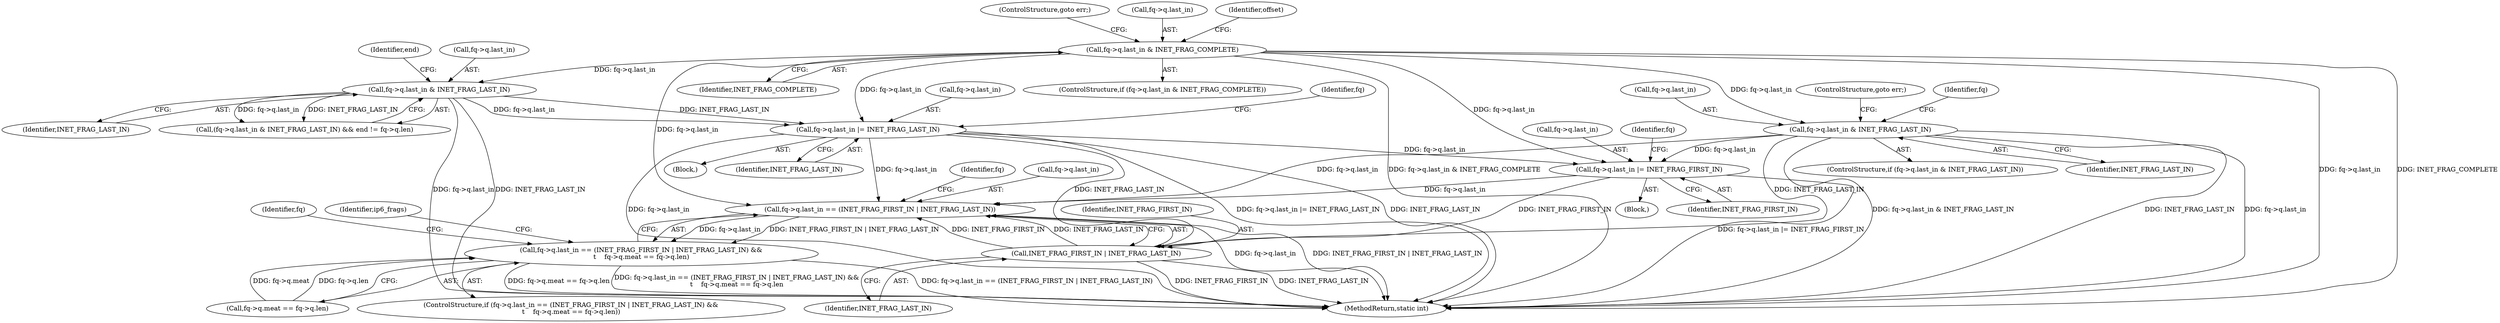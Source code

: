 digraph "0_linux_70789d7052239992824628db8133de08dc78e593_0@pointer" {
"1000651" [label="(Call,fq->q.last_in == (INET_FRAG_FIRST_IN | INET_FRAG_LAST_IN))"];
"1000642" [label="(Call,fq->q.last_in |= INET_FRAG_FIRST_IN)"];
"1000306" [label="(Call,fq->q.last_in & INET_FRAG_LAST_IN)"];
"1000136" [label="(Call,fq->q.last_in & INET_FRAG_COMPLETE)"];
"1000266" [label="(Call,fq->q.last_in |= INET_FRAG_LAST_IN)"];
"1000251" [label="(Call,fq->q.last_in & INET_FRAG_LAST_IN)"];
"1000657" [label="(Call,INET_FRAG_FIRST_IN | INET_FRAG_LAST_IN)"];
"1000650" [label="(Call,fq->q.last_in == (INET_FRAG_FIRST_IN | INET_FRAG_LAST_IN) &&\n\t    fq->q.meat == fq->q.len)"];
"1000143" [label="(ControlStructure,goto err;)"];
"1000679" [label="(Identifier,ip6_frags)"];
"1000267" [label="(Call,fq->q.last_in)"];
"1000649" [label="(ControlStructure,if (fq->q.last_in == (INET_FRAG_FIRST_IN | INET_FRAG_LAST_IN) &&\n\t    fq->q.meat == fq->q.len))"];
"1000660" [label="(Call,fq->q.meat == fq->q.len)"];
"1000657" [label="(Call,INET_FRAG_FIRST_IN | INET_FRAG_LAST_IN)"];
"1000636" [label="(Block,)"];
"1000137" [label="(Call,fq->q.last_in)"];
"1000651" [label="(Call,fq->q.last_in == (INET_FRAG_FIRST_IN | INET_FRAG_LAST_IN))"];
"1000313" [label="(ControlStructure,goto err;)"];
"1000252" [label="(Call,fq->q.last_in)"];
"1000663" [label="(Identifier,fq)"];
"1000648" [label="(Identifier,INET_FRAG_FIRST_IN)"];
"1000642" [label="(Call,fq->q.last_in |= INET_FRAG_FIRST_IN)"];
"1000257" [label="(Identifier,INET_FRAG_LAST_IN)"];
"1000142" [label="(Identifier,INET_FRAG_COMPLETE)"];
"1000251" [label="(Call,fq->q.last_in & INET_FRAG_LAST_IN)"];
"1000266" [label="(Call,fq->q.last_in |= INET_FRAG_LAST_IN)"];
"1000145" [label="(Identifier,offset)"];
"1000240" [label="(Block,)"];
"1000272" [label="(Identifier,INET_FRAG_LAST_IN)"];
"1000250" [label="(Call,(fq->q.last_in & INET_FRAG_LAST_IN) && end != fq->q.len)"];
"1000659" [label="(Identifier,INET_FRAG_LAST_IN)"];
"1000259" [label="(Identifier,end)"];
"1000658" [label="(Identifier,INET_FRAG_FIRST_IN)"];
"1000135" [label="(ControlStructure,if (fq->q.last_in & INET_FRAG_COMPLETE))"];
"1000716" [label="(MethodReturn,static int)"];
"1000650" [label="(Call,fq->q.last_in == (INET_FRAG_FIRST_IN | INET_FRAG_LAST_IN) &&\n\t    fq->q.meat == fq->q.len)"];
"1000306" [label="(Call,fq->q.last_in & INET_FRAG_LAST_IN)"];
"1000654" [label="(Identifier,fq)"];
"1000312" [label="(Identifier,INET_FRAG_LAST_IN)"];
"1000317" [label="(Identifier,fq)"];
"1000305" [label="(ControlStructure,if (fq->q.last_in & INET_FRAG_LAST_IN))"];
"1000673" [label="(Identifier,fq)"];
"1000307" [label="(Call,fq->q.last_in)"];
"1000643" [label="(Call,fq->q.last_in)"];
"1000652" [label="(Call,fq->q.last_in)"];
"1000276" [label="(Identifier,fq)"];
"1000136" [label="(Call,fq->q.last_in & INET_FRAG_COMPLETE)"];
"1000651" -> "1000650"  [label="AST: "];
"1000651" -> "1000657"  [label="CFG: "];
"1000652" -> "1000651"  [label="AST: "];
"1000657" -> "1000651"  [label="AST: "];
"1000663" -> "1000651"  [label="CFG: "];
"1000650" -> "1000651"  [label="CFG: "];
"1000651" -> "1000716"  [label="DDG: fq->q.last_in"];
"1000651" -> "1000716"  [label="DDG: INET_FRAG_FIRST_IN | INET_FRAG_LAST_IN"];
"1000651" -> "1000650"  [label="DDG: fq->q.last_in"];
"1000651" -> "1000650"  [label="DDG: INET_FRAG_FIRST_IN | INET_FRAG_LAST_IN"];
"1000642" -> "1000651"  [label="DDG: fq->q.last_in"];
"1000306" -> "1000651"  [label="DDG: fq->q.last_in"];
"1000266" -> "1000651"  [label="DDG: fq->q.last_in"];
"1000136" -> "1000651"  [label="DDG: fq->q.last_in"];
"1000657" -> "1000651"  [label="DDG: INET_FRAG_FIRST_IN"];
"1000657" -> "1000651"  [label="DDG: INET_FRAG_LAST_IN"];
"1000642" -> "1000636"  [label="AST: "];
"1000642" -> "1000648"  [label="CFG: "];
"1000643" -> "1000642"  [label="AST: "];
"1000648" -> "1000642"  [label="AST: "];
"1000654" -> "1000642"  [label="CFG: "];
"1000642" -> "1000716"  [label="DDG: fq->q.last_in |= INET_FRAG_FIRST_IN"];
"1000306" -> "1000642"  [label="DDG: fq->q.last_in"];
"1000266" -> "1000642"  [label="DDG: fq->q.last_in"];
"1000136" -> "1000642"  [label="DDG: fq->q.last_in"];
"1000642" -> "1000657"  [label="DDG: INET_FRAG_FIRST_IN"];
"1000306" -> "1000305"  [label="AST: "];
"1000306" -> "1000312"  [label="CFG: "];
"1000307" -> "1000306"  [label="AST: "];
"1000312" -> "1000306"  [label="AST: "];
"1000313" -> "1000306"  [label="CFG: "];
"1000317" -> "1000306"  [label="CFG: "];
"1000306" -> "1000716"  [label="DDG: INET_FRAG_LAST_IN"];
"1000306" -> "1000716"  [label="DDG: fq->q.last_in"];
"1000306" -> "1000716"  [label="DDG: fq->q.last_in & INET_FRAG_LAST_IN"];
"1000136" -> "1000306"  [label="DDG: fq->q.last_in"];
"1000306" -> "1000657"  [label="DDG: INET_FRAG_LAST_IN"];
"1000136" -> "1000135"  [label="AST: "];
"1000136" -> "1000142"  [label="CFG: "];
"1000137" -> "1000136"  [label="AST: "];
"1000142" -> "1000136"  [label="AST: "];
"1000143" -> "1000136"  [label="CFG: "];
"1000145" -> "1000136"  [label="CFG: "];
"1000136" -> "1000716"  [label="DDG: INET_FRAG_COMPLETE"];
"1000136" -> "1000716"  [label="DDG: fq->q.last_in & INET_FRAG_COMPLETE"];
"1000136" -> "1000716"  [label="DDG: fq->q.last_in"];
"1000136" -> "1000251"  [label="DDG: fq->q.last_in"];
"1000136" -> "1000266"  [label="DDG: fq->q.last_in"];
"1000266" -> "1000240"  [label="AST: "];
"1000266" -> "1000272"  [label="CFG: "];
"1000267" -> "1000266"  [label="AST: "];
"1000272" -> "1000266"  [label="AST: "];
"1000276" -> "1000266"  [label="CFG: "];
"1000266" -> "1000716"  [label="DDG: fq->q.last_in"];
"1000266" -> "1000716"  [label="DDG: fq->q.last_in |= INET_FRAG_LAST_IN"];
"1000266" -> "1000716"  [label="DDG: INET_FRAG_LAST_IN"];
"1000251" -> "1000266"  [label="DDG: fq->q.last_in"];
"1000251" -> "1000266"  [label="DDG: INET_FRAG_LAST_IN"];
"1000266" -> "1000657"  [label="DDG: INET_FRAG_LAST_IN"];
"1000251" -> "1000250"  [label="AST: "];
"1000251" -> "1000257"  [label="CFG: "];
"1000252" -> "1000251"  [label="AST: "];
"1000257" -> "1000251"  [label="AST: "];
"1000259" -> "1000251"  [label="CFG: "];
"1000250" -> "1000251"  [label="CFG: "];
"1000251" -> "1000716"  [label="DDG: fq->q.last_in"];
"1000251" -> "1000716"  [label="DDG: INET_FRAG_LAST_IN"];
"1000251" -> "1000250"  [label="DDG: fq->q.last_in"];
"1000251" -> "1000250"  [label="DDG: INET_FRAG_LAST_IN"];
"1000657" -> "1000659"  [label="CFG: "];
"1000658" -> "1000657"  [label="AST: "];
"1000659" -> "1000657"  [label="AST: "];
"1000657" -> "1000716"  [label="DDG: INET_FRAG_FIRST_IN"];
"1000657" -> "1000716"  [label="DDG: INET_FRAG_LAST_IN"];
"1000650" -> "1000649"  [label="AST: "];
"1000650" -> "1000660"  [label="CFG: "];
"1000660" -> "1000650"  [label="AST: "];
"1000673" -> "1000650"  [label="CFG: "];
"1000679" -> "1000650"  [label="CFG: "];
"1000650" -> "1000716"  [label="DDG: fq->q.last_in == (INET_FRAG_FIRST_IN | INET_FRAG_LAST_IN) &&\n\t    fq->q.meat == fq->q.len"];
"1000650" -> "1000716"  [label="DDG: fq->q.last_in == (INET_FRAG_FIRST_IN | INET_FRAG_LAST_IN)"];
"1000650" -> "1000716"  [label="DDG: fq->q.meat == fq->q.len"];
"1000660" -> "1000650"  [label="DDG: fq->q.meat"];
"1000660" -> "1000650"  [label="DDG: fq->q.len"];
}
